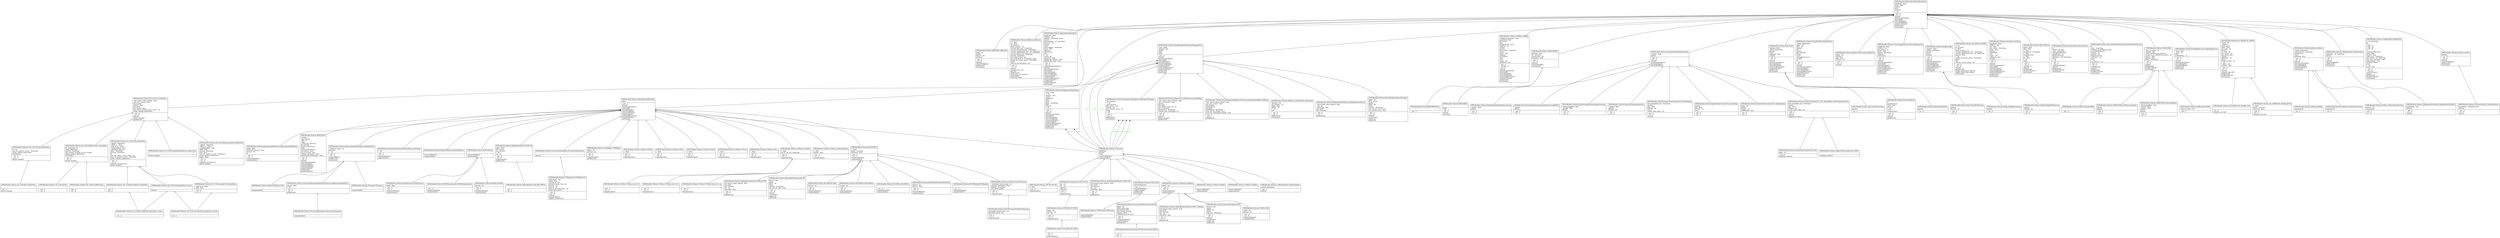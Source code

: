 digraph "classes_SMPyBandits.Policies" {
charset="utf-8"
rankdir=BT
"0" [label="{SMPyBandits.Policies.AdBandits.AdBandits|alpha : int\lepsilon\lhorizon : int\lposterior\l|__init__()\l__str__()\lchoice()\lchoiceWithRank()\lgetReward()\lstartGame()\l}", shape="record"];
"1" [label="{SMPyBandits.Policies.AdSwitch.AdSwitch|C1 : float\lC2 : float\lall_rewards\lbatch_number : int\lcurrent_best_arm : NoneType\lcurrent_estimated_gap : NoneType\lcurrent_exploitation_arm : int, NoneType\lcurrent_exploration_arm : int, NoneType\lcurrent_worst_arm : NoneType\lhorizon : NoneType\llast_restart_time : int\llast_used_di_pi_si : NoneType, tuple\llength_of_current_phase : NoneType\lphase\lstep_of_current_phase : int\l|__init__()\l__str__()\lchoice()\lcompute_di_pi_si()\lfind_Ik()\lgetReward()\lread_range_of_rewards()\lstartGame()\lstatistical_test()\l}", shape="record"];
"2" [label="{SMPyBandits.Policies.Aggregator.Aggregator|amplitude : float\lchildren : list\lchildren_cumulated_losses\lchoices\ldecreaseRate : str, NoneType\lextra_str : str\lhorizon\lindex\llearningRate : NoneType\llower : float\lnbArms\lnbChildren\lrate\lt : int\ltrusts : str\lunbiased : bool\lupdate_all_children : bool\lupdate_like_exp4 : bool\l|__init__()\l__str__()\l_makeChildrenChoose()\lchoice()\lchoiceFromSubSet()\lchoiceIMP()\lchoiceMultiple()\lchoiceWithRank()\lcomputeAllIndex()\lcomputeIndex()\lestimatedBestArms()\lestimatedOrder()\lgetReward()\lhandleCollision()\lstartGame()\l}", shape="record"];
"3" [label="{SMPyBandits.Policies.ApproximatedFHGittins.ApproximatedFHGittins|alpha : float\ldistortion_horizon : float\lhorizon : int\lm\l|__init__()\l__str__()\lcomputeAllIndex()\lcomputeIndex()\l}", shape="record"];
"4" [label="{SMPyBandits.Policies.BESA.BESA|_actions\l_has_horizon\l_left : int\l_right\l_subsample_function\lall_rewards\lhorizon : NoneType\lindex\lminPullsOfEachArm\lnon_binary : bool\lnon_recursive : bool\lrandom_subsample : bool\lrandomized_tournament : bool\l|__init__()\l__str__()\lchoice()\lchoiceFromSubSet()\lchoiceMultiple()\lchoiceWithRank()\lcomputeAllIndex()\lcomputeIndex()\lgetReward()\lhandleCollision()\l}", shape="record"];
"5" [label="{SMPyBandits.Policies.BasePolicy.BasePolicy|amplitude : float\llower : float\lnbArms\lpulls\lrewards\lt : int\l|__init__()\l__str__()\lchoice()\lchoiceFromSubSet()\lchoiceIMP()\lchoiceMultiple()\lchoiceWithRank()\lestimatedOrder()\lgetReward()\lstartGame()\l}", shape="record"];
"6" [label="{SMPyBandits.Policies.BaseWrapperPolicy.BaseWrapperPolicy|_args : tuple\l_kwargs : dict\l_policy\lindex\lpolicy\l|__init__()\lchoice()\lchoiceFromSubSet()\lchoiceIMP()\lchoiceMultiple()\lchoiceWithRank()\lcomputeAllIndex()\lcomputeIndex()\lestimatedBestArms()\lestimatedOrder()\lgetReward()\lstartGame()\l}", shape="record"];
"7" [label="{SMPyBandits.Policies.BayesUCB.BayesUCB|\l|computeIndex()\l}", shape="record"];
"8" [label="{SMPyBandits.Policies.BayesianIndexPolicy.BayesianIndexPolicy|_posterior_name : str\lposterior\lt : int\l|__init__()\l__str__()\lcomputeIndex()\lgetReward()\lstartGame()\l}", shape="record"];
"9" [label="{SMPyBandits.Policies.BoltzmannGumbel.BoltzmannGumbel|C : int\l|__init__()\l__str__()\lcomputeAllIndex()\lcomputeIndex()\l}", shape="record"];
"10" [label="{SMPyBandits.Policies.CD_UCB.BernoulliGLR_IndexPolicy|\l|__init__()\l__str__()\l}", shape="record"];
"11" [label="{SMPyBandits.Policies.CD_UCB.BernoulliGLR_IndexPolicy_Variant|\l|__str__()\l}", shape="record"];
"12" [label="{SMPyBandits.Policies.CD_UCB.CD_IndexPolicy|_full_restart_when_refresh : bool\l_per_arm_restart : bool\lall_rewards\lepsilon : float\llast_pulls\llast_restart_times\llazy_detect_change_only_x_steps : int\lproba_random_exploration\l|__init__()\l__str__()\lchoice()\ldetect_change()\lgetReward()\l}", shape="record"];
"13" [label="{SMPyBandits.Policies.CD_UCB.CUSUM_IndexPolicy|M : int\lmax_nb_random_events : NoneType\lproba_random_exploration\lthreshold_h\l|__init__()\l__str__()\ldetect_change()\l}", shape="record"];
"14" [label="{SMPyBandits.Policies.CD_UCB.DriftDetection_IndexPolicy|H : NoneType, int\ldelta : NoneType\lhorizon : NoneType\lmin_number_of_pulls_to_test_change\lproba_random_exploration\lthreshold_h\l|__init__()\l__str__()\ldetect_change()\l}", shape="record"];
"15" [label="{SMPyBandits.Policies.CD_UCB.Exp3R|\l|__init__()\l__str__()\l}", shape="record"];
"16" [label="{SMPyBandits.Policies.CD_UCB.Exp3RPlusPlus|\l|__init__()\l__str__()\l}", shape="record"];
"17" [label="{SMPyBandits.Policies.CD_UCB.GLR_IndexPolicy|_alpha0 : NoneType\l_alpha_t1 : float\l_args_to_kl : tuple\l_exponentBeta : float\l_threshold_function\ldelta : NoneType\lhorizon : NoneType\lkl\llazy_try_value_s_only_x_steps : int\lmax_nb_random_events : NoneType\lproba_random_exploration\l|__init__()\l__str__()\lcompute_threshold_h()\ldetect_change()\l}", shape="record"];
"18" [label="{SMPyBandits.Policies.CD_UCB.GLR_IndexPolicy_Variant|\l|choice()\l}", shape="record"];
"19" [label="{SMPyBandits.Policies.CD_UCB.GaussianGLR_IndexPolicy|_args_to_kl : tuple\l_sig2 : float\l|__init__()\l__str__()\l}", shape="record"];
"20" [label="{SMPyBandits.Policies.CD_UCB.GaussianGLR_IndexPolicy_Variant|\l|__str__()\l}", shape="record"];
"21" [label="{SMPyBandits.Policies.CD_UCB.PHT_IndexPolicy|\l|__str__()\ldetect_change()\l}", shape="record"];
"22" [label="{SMPyBandits.Policies.CD_UCB.SlidingWindowRestart_IndexPolicy|\l|detect_change()\l}", shape="record"];
"23" [label="{SMPyBandits.Policies.CD_UCB.SubGaussianGLR_IndexPolicy|_alpha0 : NoneType\l_alpha_t1 : float\l_exponentBeta : float\ldelta : float\lhorizon : NoneType\ljoint : bool\lmax_nb_random_events : NoneType\lproba_random_exploration\lsigma : float\l|__init__()\l__str__()\lcompute_threshold_h()\ldetect_change()\l}", shape="record"];
"24" [label="{SMPyBandits.Policies.CORRAL.CORRAL|_default_parameters : bool\lamplitude : float\lbar_trusts\lbeta\lbroadcast_all : bool\lchildren : list\lchoices\lgamma\llast_choice : NoneType\llosses\llower : float\lnbArms\lnbChildren\lrates\lrhos\ltrusts : str\lunbiased : bool\l|__init__()\l__setattr__()\l__str__()\lchoice()\lchoiceFromSubSet()\lchoiceIMP()\lchoiceMultiple()\lchoiceWithRank()\lestimatedBestArms()\lestimatedOrder()\lgetReward()\lstartGame()\l}", shape="record"];
"25" [label="{SMPyBandits.Policies.CPUCB.CPUCB|c : float\l|__init__()\lcomputeIndex()\l}", shape="record"];
"26" [label="{SMPyBandits.Policies.DMED.DMED|genuine : bool\lkl : vectorize\lnextActions : list\ltolerance : float\l|__init__()\l__str__()\lchoice()\lchoiceMultiple()\lstartGame()\l}", shape="record"];
"27" [label="{SMPyBandits.Policies.DMED.DMEDPlus|\l|__init__()\l}", shape="record"];
"28" [label="{SMPyBandits.Policies.DiscountedBayesianIndexPolicy.DiscountedBayesianIndexPolicy|gamma : float\lt : int\l|__init__()\l__str__()\lgetReward()\l}", shape="record"];
"29" [label="{SMPyBandits.Policies.DiscountedThompson.DiscountedThompson|\l|computeIndex()\l}", shape="record"];
"30" [label="{SMPyBandits.Policies.DiscountedUCB.DiscountedUCB|alpha : int\ldelta_time_steps\ldiscounted_pulls\ldiscounted_rewards\lgamma : float\luseRealDiscount : bool\l|__init__()\l__str__()\lcomputeAllIndex()\lcomputeIndex()\lgetReward()\l}", shape="record"];
"31" [label="{SMPyBandits.Policies.DiscountedUCB.DiscountedUCBPlus|\l|__init__()\l__str__()\l}", shape="record"];
"32" [label="{SMPyBandits.Policies.DoublingTrickWrapper.DoublingTrickWrapper|_first_horizon\l_i : int\l_next_horizon\lfull_restart : bool\lhorizon : int\lnext_horizon_name : str\lpolicy\lt : int\l|__init__()\l__str__()\lgetReward()\lstartGame()\l}", shape="record"];
"33" [label="{SMPyBandits.Policies.EmpiricalMeans.EmpiricalMeans|\l|computeAllIndex()\lcomputeIndex()\l}", shape="record"];
"34" [label="{SMPyBandits.Policies.EpsilonGreedy.EpsilonDecreasing|_epsilon : float\lepsilon\l|__init__()\l__str__()\l}", shape="record"];
"35" [label="{SMPyBandits.Policies.EpsilonGreedy.EpsilonDecreasingMEGA|_epsilon\lepsilon\l|__init__()\l__str__()\l}", shape="record"];
"36" [label="{SMPyBandits.Policies.EpsilonGreedy.EpsilonExpDecreasing|_decreasingRate : float\l_epsilon : float\lepsilon\l|__init__()\l__str__()\l}", shape="record"];
"37" [label="{SMPyBandits.Policies.EpsilonGreedy.EpsilonFirst|_epsilon : float\lepsilon\lhorizon : int\l|__init__()\l__str__()\l}", shape="record"];
"38" [label="{SMPyBandits.Policies.EpsilonGreedy.EpsilonGreedy|_epsilon : float\lepsilon\l|__init__()\l__str__()\lchoice()\lchoiceFromSubSet()\lchoiceMultiple()\lchoiceWithRank()\l}", shape="record"];
"39" [label="{SMPyBandits.Policies.Exp3.Exp3|_gamma : float\l_initial_exploration\lgamma\ltrusts\lunbiased : bool\lweights\l|__init__()\l__str__()\lchoice()\lchoiceFromSubSet()\lchoiceMultiple()\lchoiceWithRank()\lestimatedBestArms()\lestimatedOrder()\lgetReward()\lstartGame()\l}", shape="record"];
"40" [label="{SMPyBandits.Policies.Exp3.Exp3Decreasing|gamma\l|__str__()\l}", shape="record"];
"41" [label="{SMPyBandits.Policies.Exp3.Exp3ELM|B\lavailableArms\ldelta : float\lgamma\lt : int\ltrusts\lvarianceTerm\l|__init__()\l__str__()\lchoice()\lgetReward()\l}", shape="record"];
"42" [label="{SMPyBandits.Policies.Exp3.Exp3SoftMix|gamma\l|__str__()\l}", shape="record"];
"43" [label="{SMPyBandits.Policies.Exp3.Exp3WithHorizon|gamma\lhorizon : int\l|__init__()\l__str__()\l}", shape="record"];
"44" [label="{SMPyBandits.Policies.Exp3PlusPlus.Exp3PlusPlus|_initial_exploration\lalpha : int\lbeta : int\lepsilon\leta\lgamma\lgap_estimate\llosses\ltrusts\lunweighted_losses\lweights\lxi\l|__init__()\l__str__()\lchoice()\lchoiceFromSubSet()\lchoiceMultiple()\lchoiceWithRank()\lestimatedBestArms()\lestimatedOrder()\lgetReward()\lstartGame()\l}", shape="record"];
"45" [label="{SMPyBandits.Policies.ExploreThenCommit.DeltaUCB|alpha : int\lepsilon_T\lgap : float\lhorizon : int\l|__init__()\l__str__()\lchoice()\l}", shape="record"];
"46" [label="{SMPyBandits.Policies.ExploreThenCommit.ETC_BAI|alpha : int\l|__init__()\lstopping_criteria()\l}", shape="record"];
"47" [label="{SMPyBandits.Policies.ExploreThenCommit.ETC_FixedBudget|best_identified_arm : NoneType\lepsilon\lgap : float\lhorizon : int\lmax_t\lround_robin_index : int\l|__init__()\l__str__()\lchoice()\l}", shape="record"];
"48" [label="{SMPyBandits.Policies.ExploreThenCommit.ETC_KnownGap|epsilon\lgap : float\lhorizon : int\lmax_t\l|__init__()\l__str__()\l}", shape="record"];
"49" [label="{SMPyBandits.Policies.ExploreThenCommit.ETC_RandomStop|alpha : int\lepsilon\lhorizon : int\lstillRandom : bool\l|__init__()\l__str__()\l}", shape="record"];
"50" [label="{SMPyBandits.Policies.ExploreThenCommit.ETC_SPRT|\l|stopping_criteria()\l}", shape="record"];
"51" [label="{SMPyBandits.Policies.ExploreThenCommit._ETC_RoundRobin_WithStoppingCriteria|best_identified_arm : NoneType\lepsilon\lgap : float\lhorizon : int\lround_robin_index : int\l|__init__()\l__str__()\lchoice()\lstopping_criteria()\l}", shape="record"];
"52" [label="{SMPyBandits.Policies.GenericAggregation.GenericAggregation|amplitude : float\lchildren : list\llast_choice : int\llower : float\lmaster : NoneType\lnbArms\lnbChildren\l|__init__()\l__str__()\lchoice()\lchoiceFromSubSet()\lchoiceIMP()\lchoiceMultiple()\lchoiceWithRank()\lestimatedBestArms()\lestimatedOrder()\lgetReward()\lstartGame()\l}", shape="record"];
"53" [label="{SMPyBandits.Policies.Hedge.Hedge|_epsilon : float\l_initial_exploration\lepsilon\ltrusts\lweights\l|__init__()\l__str__()\lchoice()\lchoiceFromSubSet()\lchoiceMultiple()\lchoiceWithRank()\lestimatedBestArms()\lestimatedOrder()\lgetReward()\lstartGame()\l}", shape="record"];
"54" [label="{SMPyBandits.Policies.Hedge.HedgeDecreasing|epsilon\l|__str__()\l}", shape="record"];
"55" [label="{SMPyBandits.Policies.Hedge.HedgeWithHorizon|epsilon\lhorizon : int\l|__init__()\l__str__()\l}", shape="record"];
"56" [label="{SMPyBandits.Policies.IMED.IMED|\l|Dinf()\l__init__()\l__str__()\lchoice()\lone_Dinf()\l}", shape="record"];
"57" [label="{SMPyBandits.Policies.IndexPolicy.IndexPolicy|index\l|__init__()\lchoice()\lchoiceFromSubSet()\lchoiceIMP()\lchoiceMultiple()\lchoiceWithRank()\lcomputeAllIndex()\lcomputeIndex()\lestimatedBestArms()\lestimatedOrder()\lstartGame()\l}", shape="record"];
"58" [label="{SMPyBandits.Policies.LM_DSEE.LM_DSEE|a : int\lall_rewards\lb : float\lbatch_number : int\lcurrent_exploitation_arm : NoneType\lcurrent_exploration_arm : int, NoneType\lgamma : float\ll : int\llength_of_current_phase : NoneType\lphase\lrho\lstep_of_current_phase : int\l|__init__()\l__str__()\lchoice()\lgetReward()\llength_exploitation_phase()\llength_exploration_phase()\lstartGame()\l}", shape="record"];
"59" [label="{SMPyBandits.Policies.LearnExp.LearnExp|amplitude : float\lchildren : list\leta : float\llast_choice : NoneType\llower : float\lnbArms\lnbChildren\lrate\ltrusts : str\lunbiased : bool\lweights\l|__init__()\l__str__()\lchoice()\lchoiceFromSubSet()\lchoiceIMP()\lchoiceMultiple()\lchoiceWithRank()\lestimatedBestArms()\lestimatedOrder()\lgetReward()\lstartGame()\l}", shape="record"];
"60" [label="{SMPyBandits.Policies.MEGA.MEGA|alpha : float\lbeta : float\lc : float\lchosenArm : NoneType\ld : float\lmeanRewards\lp : float\lp0 : float\lt : int\ltnext\l|__init__()\l__str__()\l_epsilon_t()\lchoice()\lgetReward()\lhandleCollision()\lstartGame()\l}", shape="record"];
"61" [label="{SMPyBandits.Policies.MOSS.MOSS|\l|computeAllIndex()\lcomputeIndex()\l}", shape="record"];
"62" [label="{SMPyBandits.Policies.MOSSAnytime.MOSSAnytime|alpha : float\l|__init__()\l__str__()\lcomputeAllIndex()\lcomputeIndex()\l}", shape="record"];
"63" [label="{SMPyBandits.Policies.MOSSExperimental.MOSSExperimental|\l|__str__()\lcomputeAllIndex()\lcomputeIndex()\l}", shape="record"];
"64" [label="{SMPyBandits.Policies.MOSSH.MOSSH|horizon : int\l|__init__()\l__str__()\lcomputeAllIndex()\lcomputeIndex()\l}", shape="record"];
"65" [label="{SMPyBandits.Policies.Monitored_UCB.Monitored_IndexPolicy|_full_restart_when_refresh : bool\l_per_arm_restart : bool\lgamma\llast_pulls\llast_update_time_tau : int\llast_w_rewards\lthreshold_b : NoneType\lwindow_size : NoneType, int\l|__init__()\l__str__()\lchoice()\ldetect_change()\lgetReward()\l}", shape="record"];
"66" [label="{SMPyBandits.Policies.MusicalChair.MusicalChair|A\lTime0 : int, float\lchair : NoneType\lcumulatedRewards\lnbCollision : int\lnbObservations\lnbPlayers : int, NoneType\lstate\lt : int\l|__init__()\l__str__()\l_endInitialPhase()\lchoice()\lgetReward()\lhandleCollision()\lstartGame()\l}", shape="record"];
"67" [label="{SMPyBandits.Policies.MusicalChairNoSensing.MusicalChairNoSensing|A\lchair : NoneType\lconstant_in_testing_the_gap\lcumulatedRewards\lhorizon : int\lnbArms : int\lnbObservations\lnbPlayers : int\lstate\lt : int\ltau_phase_2 : int\l|__init__()\l__str__()\l_endPhase2()\lchoice()\lgetReward()\lhandleCollision()\lstartGame()\l}", shape="record"];
"68" [label="{SMPyBandits.Policies.OCUCB.OCUCB|eta : int\lrho : int\l|_Bterm()\l_Bterms()\l__init__()\l__str__()\lcomputeIndex()\l}", shape="record"];
"69" [label="{SMPyBandits.Policies.OCUCBH.AOCUCBH|\l|__init__()\l__str__()\lcomputeIndex()\l}", shape="record"];
"70" [label="{SMPyBandits.Policies.OCUCBH.OCUCBH|alpha : int\lhorizon : int\lpsi : int\l|__init__()\l__str__()\lcomputeIndex()\l}", shape="record"];
"71" [label="{SMPyBandits.Policies.OSSB.GaussianOSSB|\l|__init__()\l}", shape="record"];
"72" [label="{SMPyBandits.Policies.OSSB.OSSB|_info_on_solver : str\l_kwargs : dict\l_solve_optimization_problem\lcounter_s_no_exploitation_phase : int\lepsilon : float\lgamma : float\lphase : NoneType\l|__init__()\l__str__()\lchoice()\lgetReward()\lhandleCollision()\lstartGame()\l}", shape="record"];
"73" [label="{SMPyBandits.Policies.OSSB.OSSB_AutoDecreasingRate|epsilon\lgamma\l|__init__()\l__str__()\l}", shape="record"];
"74" [label="{SMPyBandits.Policies.OSSB.OSSB_DecreasingRate|_decreasingRate : float\l_epsilon : float\l_gamma : float\lepsilon\lgamma\l|__init__()\l__str__()\l}", shape="record"];
"75" [label="{SMPyBandits.Policies.OSSB.SparseOSSB|_info_on_solver : str\l|__init__()\l}", shape="record"];
"76" [label="{SMPyBandits.Policies.OracleSequentiallyRestartPolicy.OracleSequentiallyRestartPolicy|_full_restart_when_refresh : bool\l_per_arm_restart : bool\lall_rewards\lchangePoints\llast_pulls\llistOfMeans : NoneType\lreset_for_all_change : bool\lreset_for_suboptimal_change : bool\l|__init__()\l__str__()\lgetReward()\l}", shape="record"];
"77" [label="{SMPyBandits.Policies.ProbabilityPursuit.ProbabilityPursuit|_beta : float\l_prior : str\lbeta\lprobabilities : str\l|__init__()\l__str__()\lchoice()\lchoiceFromSubSet()\lchoiceMultiple()\lchoiceWithRank()\lgetReward()\lstartGame()\l}", shape="record"];
"78" [label="{SMPyBandits.Policies.SIC_MMAB.SIC_MMAB|Time0 : int\l_nbArms\lactive_arms\lalpha : float\lext_rank : int\lhorizon\lint_rank : int\llast_action : int\llast_phase_stats\lnbArms\lnbPlayers : int\lphase\lround_number : int\lt : int\lt_phase : int\lverbose : bool\l|__init__()\l__str__()\lchoice()\lcompute_ucb_lcb()\lgetReward()\lhandleCollision()\lstartGame()\l}", shape="record"];
"79" [label="{SMPyBandits.Policies.SIC_MMAB.SIC_MMAB_UCB|\l|__str__()\lcompute_ucb_lcb()\l}", shape="record"];
"80" [label="{SMPyBandits.Policies.SIC_MMAB.SIC_MMAB_klUCB|c : float\lklucb : vectorize\ltolerance : float\l|__init__()\l__str__()\lcompute_ucb_lcb()\l}", shape="record"];
"81" [label="{SMPyBandits.Policies.SWHash_UCB.SWHash_IndexPolicy|all_pulls : list\lall_rewards : list\lalpha : float\llmbda : int\lt : int\ltau\l|__init__()\l__str__()\lgetReward()\lstartGame()\l}", shape="record"];
"82" [label="{SMPyBandits.Policies.SlidingWindowRestart.SWR_UCB|full_restart_when_refresh : bool\llast_pulls\llast_rewards\ltau : int\lthreshold : float\l|__init__()\l__str__()\lgetReward()\l}", shape="record"];
"83" [label="{SMPyBandits.Policies.SlidingWindowRestart.SWR_UCBalpha|full_restart_when_refresh : bool\llast_pulls\llast_rewards\ltau : int\lthreshold : float\l|__init__()\l__str__()\lgetReward()\l}", shape="record"];
"84" [label="{SMPyBandits.Policies.SlidingWindowRestart.SWR_klUCB|full_restart_when_refresh : bool\llast_pulls\llast_rewards\ltau : int\lthreshold : float\l|__init__()\l__str__()\lgetReward()\l}", shape="record"];
"85" [label="{SMPyBandits.Policies.SlidingWindowRestart.SlidingWindowRestart|_full_restart_when_refresh : bool\l_tau : int\l_threshold : float\llast_pulls\llast_rewards\l|__init__()\l__str__()\lgetReward()\l}", shape="record"];
"86" [label="{SMPyBandits.Policies.SlidingWindowUCB.SWUCB|alpha : float\llast_choices\llast_rewards\lt : int\ltau : int\l|__init__()\l__str__()\lcomputeIndex()\lgetReward()\l}", shape="record"];
"87" [label="{SMPyBandits.Policies.SlidingWindowUCB.SWUCBPlus|\l|__init__()\l__str__()\l}", shape="record"];
"88" [label="{SMPyBandits.Policies.Softmax.SoftMix|temperature\l|__str__()\l}", shape="record"];
"89" [label="{SMPyBandits.Policies.Softmax.Softmax|_initial_exploration\l_temperature : NoneType\ltemperature\ltrusts\lunbiased : bool\l|__init__()\l__str__()\lchoice()\lchoiceFromSubSet()\lchoiceMultiple()\lchoiceWithRank()\lestimatedOrder()\lstartGame()\l}", shape="record"];
"90" [label="{SMPyBandits.Policies.Softmax.SoftmaxDecreasing|temperature\l|__str__()\l}", shape="record"];
"91" [label="{SMPyBandits.Policies.Softmax.SoftmaxWithHorizon|horizon : int\ltemperature\l|__init__()\l__str__()\l}", shape="record"];
"92" [label="{SMPyBandits.Policies.SparseUCB.SparseUCB|force_to_see\lgoods\loffset : int\lphase\lsparsity : NoneType\l|__init__()\l__str__()\lchoice()\lstartGame()\lupdate_j()\lupdate_k()\l}", shape="record"];
"93" [label="{SMPyBandits.Policies.SparseWrapper.SparseWrapper|alpha : int\lforce_to_see\lgoods\loffset : int\lphase\lsparsity : NoneType\luse_ucb_for_set_J : bool\luse_ucb_for_set_K : bool\l|__init__()\l__str__()\lchoice()\lstartGame()\lupdate_j()\lupdate_k()\l}", shape="record"];
"94" [label="{SMPyBandits.Policies.SparseklUCB.SparseklUCB|force_to_see\lgoods\loffset : int\lphase\lsparsity : NoneType\luse_ucb_for_sets : bool\l|__init__()\l__str__()\lchoice()\lstartGame()\lupdate_j()\lupdate_k()\l}", shape="record"];
"95" [label="{SMPyBandits.Policies.SuccessiveElimination.SuccessiveElimination|\l|choice()\l}", shape="record"];
"96" [label="{SMPyBandits.Policies.TakeFixedArm.TakeFixedArm|armIndex : int, NoneType\lnbArms\l|__init__()\l__str__()\lchoice()\lchoiceWithRank()\lgetReward()\lstartGame()\l}", shape="record"];
"97" [label="{SMPyBandits.Policies.TakeRandomFixedArm.TakeRandomFixedArm|armIndexes : list\lnbArms\l|__init__()\l__str__()\lchoice()\l}", shape="record"];
"98" [label="{SMPyBandits.Policies.Thompson.Thompson|\l|computeIndex()\l}", shape="record"];
"99" [label="{SMPyBandits.Policies.TrekkingTSN.TrekkingTSN|J : int, NoneType\lM\lT_CC\lT_RH : int\lT_SH : int\lT_TR : int\lY\lcumulatedRewards\ldelta : float\lepsilon : float\lindex_sort : NoneType\llast_choice : int, NoneType\llast_was_successful : bool\llock_channel : bool\lnbObservations\lstate\lt : int\ltheta : float\l|__init__()\l__str__()\l_endCCPhase()\lchoice()\lgetReward()\lhandleCollision()\lstartGame()\l}", shape="record"];
"100" [label="{SMPyBandits.Policies.UCB.UCB|amplitude\lhorizon\llower\l|computeAllIndex()\lcomputeIndex()\l}", shape="record"];
"101" [label="{SMPyBandits.Policies.UCBH.UCBH|alpha : int\lhorizon : int\l|__init__()\l__str__()\lcomputeAllIndex()\lcomputeIndex()\l}", shape="record"];
"102" [label="{SMPyBandits.Policies.UCBV.UCBV|rewardsSquared\l|__init__()\lcomputeAllIndex()\lcomputeIndex()\lgetReward()\lstartGame()\l}", shape="record"];
"103" [label="{SMPyBandits.Policies.UCBVtuned.UCBVtuned|\l|computeAllIndex()\lcomputeIndex()\l}", shape="record"];
"104" [label="{SMPyBandits.Policies.UCBalpha.UCBalpha|alpha : int\l|__init__()\l__str__()\lcomputeAllIndex()\lcomputeIndex()\l}", shape="record"];
"105" [label="{SMPyBandits.Policies.UCBdagger.UCBdagger|alpha : int\lhorizon : int\l|__init__()\l__str__()\lcomputeIndex()\lgetReward()\l}", shape="record"];
"106" [label="{SMPyBandits.Policies.UCBimproved.UCBimproved|activeArms : list\lalpha : float\lcurrent_m : int\lestimate_delta : float, int\lhorizon : int\lmax_m : int\lmax_nb_of_exploration : int\lwhen_did_it_leave\l|__init__()\l__str__()\lchoice()\lcomputeIndex()\lupdate_activeArms()\l}", shape="record"];
"107" [label="{SMPyBandits.Policies.UCBmin.UCBmin|\l|computeAllIndex()\lcomputeIndex()\l}", shape="record"];
"108" [label="{SMPyBandits.Policies.UCBoost.UCB_bq|c : float\l|__init__()\l__str__()\lcomputeIndex()\l}", shape="record"];
"109" [label="{SMPyBandits.Policies.UCBoost.UCB_h|c : float\l|__init__()\l__str__()\lcomputeIndex()\l}", shape="record"];
"110" [label="{SMPyBandits.Policies.UCBoost.UCB_lb|c : float\l|__init__()\l__str__()\lcomputeIndex()\l}", shape="record"];
"111" [label="{SMPyBandits.Policies.UCBoost.UCB_sq|c : float\l|__init__()\l__str__()\lcomputeIndex()\l}", shape="record"];
"112" [label="{SMPyBandits.Policies.UCBoost.UCB_t|c : float\l|__init__()\l__str__()\lcomputeIndex()\l}", shape="record"];
"113" [label="{SMPyBandits.Policies.UCBoost.UCBoost|c : float\lset_D : int, list, NoneType\l|__init__()\l__str__()\lcomputeIndex()\l}", shape="record"];
"114" [label="{SMPyBandits.Policies.UCBoost.UCBoostEpsilon|c : float\lepsilon : float\l|__init__()\l__str__()\lcomputeIndex()\l}", shape="record"];
"115" [label="{SMPyBandits.Policies.UCBoost.UCBoost_bq_h_lb|\l|__init__()\l__str__()\lcomputeIndex()\l}", shape="record"];
"116" [label="{SMPyBandits.Policies.UCBoost.UCBoost_bq_h_lb_t|\l|__init__()\l__str__()\lcomputeIndex()\l}", shape="record"];
"117" [label="{SMPyBandits.Policies.UCBoost.UCBoost_bq_h_lb_t_sq|\l|__init__()\l__str__()\lcomputeIndex()\l}", shape="record"];
"118" [label="{SMPyBandits.Policies.UCBplus.UCBplus|\l|computeAllIndex()\lcomputeIndex()\l}", shape="record"];
"119" [label="{SMPyBandits.Policies.UCBrandomInit.UCBrandomInit|_initial_exploration\l|__init__()\lchoice()\l}", shape="record"];
"120" [label="{SMPyBandits.Policies.Uniform.Uniform|nbArms\l|__init__()\l__str__()\lchoice()\lchoiceWithRank()\lgetReward()\lstartGame()\l}", shape="record"];
"121" [label="{SMPyBandits.Policies.UniformOnSome.UniformOnSome|armIndexes : NoneType, list\lnbArms\l|__init__()\l__str__()\lchoice()\l}", shape="record"];
"122" [label="{SMPyBandits.Policies.WrapRange.WrapRange|_args : tuple\l_i : int\l_kwargs : dict\l_policy\lamplitude\lindex\llower\lpolicy : NoneType\lpulls\lrewards\lt : int\l|__init__()\l__str__()\lchoice()\lchoiceFromSubSet()\lchoiceIMP()\lchoiceMultiple()\lchoiceWithRank()\lcomputeAllIndex()\lcomputeIndex()\lestimatedBestArms()\lestimatedOrder()\lgetReward()\lstartGame()\l}", shape="record"];
"123" [label="{SMPyBandits.Policies.klUCB.klUCB|c : float\lklucb : vectorize\ltolerance : float\l|__init__()\l__str__()\lcomputeAllIndex()\lcomputeIndex()\l}", shape="record"];
"124" [label="{SMPyBandits.Policies.klUCBH.klUCBH|horizon : int\l|__init__()\l__str__()\lcomputeAllIndex()\lcomputeIndex()\l}", shape="record"];
"125" [label="{SMPyBandits.Policies.klUCBHPlus.klUCBHPlus|horizon : int\l|__init__()\l__str__()\lcomputeAllIndex()\lcomputeIndex()\l}", shape="record"];
"126" [label="{SMPyBandits.Policies.klUCBPlus.klUCBPlus|\l|__str__()\lcomputeAllIndex()\lcomputeIndex()\l}", shape="record"];
"127" [label="{SMPyBandits.Policies.klUCBPlusPlus.klUCBPlusPlus|horizon : int\lnbArms : float\l|__init__()\l__str__()\lcomputeAllIndex()\lcomputeIndex()\l}", shape="record"];
"128" [label="{SMPyBandits.Policies.klUCBloglog.klUCBloglog|\l|__str__()\lcomputeAllIndex()\lcomputeIndex()\l}", shape="record"];
"129" [label="{SMPyBandits.Policies.klUCBswitch.klUCBswitch|_threshold_switch_name : str\lconstant_threshold_switch\lhorizon : NoneType\luse_MOSS_index\l|__init__()\l__str__()\lcomputeIndex()\l}", shape="record"];
"130" [label="{SMPyBandits.Policies.klUCBswitch.klUCBswitchAnytime|_threshold_switch_name : str\lthreshold_switch : str\l|__init__()\l__str__()\lcomputeIndex()\l}", shape="record"];
"0" -> "5" [arrowhead="empty", arrowtail="none"];
"1" -> "5" [arrowhead="empty", arrowtail="none"];
"2" -> "5" [arrowhead="empty", arrowtail="none"];
"3" -> "57" [arrowhead="empty", arrowtail="none"];
"4" -> "57" [arrowhead="empty", arrowtail="none"];
"6" -> "5" [arrowhead="empty", arrowtail="none"];
"7" -> "8" [arrowhead="empty", arrowtail="none"];
"8" -> "57" [arrowhead="empty", arrowtail="none"];
"9" -> "57" [arrowhead="empty", arrowtail="none"];
"10" -> "17" [arrowhead="empty", arrowtail="none"];
"11" -> "10" [arrowhead="empty", arrowtail="none"];
"11" -> "18" [arrowhead="empty", arrowtail="none"];
"12" -> "6" [arrowhead="empty", arrowtail="none"];
"13" -> "12" [arrowhead="empty", arrowtail="none"];
"14" -> "12" [arrowhead="empty", arrowtail="none"];
"15" -> "14" [arrowhead="empty", arrowtail="none"];
"16" -> "14" [arrowhead="empty", arrowtail="none"];
"17" -> "12" [arrowhead="empty", arrowtail="none"];
"18" -> "17" [arrowhead="empty", arrowtail="none"];
"19" -> "17" [arrowhead="empty", arrowtail="none"];
"20" -> "18" [arrowhead="empty", arrowtail="none"];
"20" -> "19" [arrowhead="empty", arrowtail="none"];
"21" -> "13" [arrowhead="empty", arrowtail="none"];
"22" -> "12" [arrowhead="empty", arrowtail="none"];
"23" -> "12" [arrowhead="empty", arrowtail="none"];
"24" -> "5" [arrowhead="empty", arrowtail="none"];
"25" -> "100" [arrowhead="empty", arrowtail="none"];
"26" -> "5" [arrowhead="empty", arrowtail="none"];
"27" -> "26" [arrowhead="empty", arrowtail="none"];
"28" -> "8" [arrowhead="empty", arrowtail="none"];
"29" -> "28" [arrowhead="empty", arrowtail="none"];
"30" -> "104" [arrowhead="empty", arrowtail="none"];
"31" -> "30" [arrowhead="empty", arrowtail="none"];
"32" -> "6" [arrowhead="empty", arrowtail="none"];
"33" -> "57" [arrowhead="empty", arrowtail="none"];
"34" -> "38" [arrowhead="empty", arrowtail="none"];
"35" -> "38" [arrowhead="empty", arrowtail="none"];
"36" -> "38" [arrowhead="empty", arrowtail="none"];
"37" -> "38" [arrowhead="empty", arrowtail="none"];
"38" -> "5" [arrowhead="empty", arrowtail="none"];
"39" -> "5" [arrowhead="empty", arrowtail="none"];
"40" -> "39" [arrowhead="empty", arrowtail="none"];
"41" -> "39" [arrowhead="empty", arrowtail="none"];
"42" -> "39" [arrowhead="empty", arrowtail="none"];
"43" -> "39" [arrowhead="empty", arrowtail="none"];
"44" -> "5" [arrowhead="empty", arrowtail="none"];
"45" -> "5" [arrowhead="empty", arrowtail="none"];
"46" -> "51" [arrowhead="empty", arrowtail="none"];
"47" -> "38" [arrowhead="empty", arrowtail="none"];
"48" -> "38" [arrowhead="empty", arrowtail="none"];
"49" -> "38" [arrowhead="empty", arrowtail="none"];
"50" -> "51" [arrowhead="empty", arrowtail="none"];
"51" -> "38" [arrowhead="empty", arrowtail="none"];
"52" -> "5" [arrowhead="empty", arrowtail="none"];
"53" -> "5" [arrowhead="empty", arrowtail="none"];
"54" -> "53" [arrowhead="empty", arrowtail="none"];
"55" -> "53" [arrowhead="empty", arrowtail="none"];
"56" -> "26" [arrowhead="empty", arrowtail="none"];
"57" -> "5" [arrowhead="empty", arrowtail="none"];
"58" -> "5" [arrowhead="empty", arrowtail="none"];
"59" -> "5" [arrowhead="empty", arrowtail="none"];
"60" -> "5" [arrowhead="empty", arrowtail="none"];
"61" -> "57" [arrowhead="empty", arrowtail="none"];
"62" -> "61" [arrowhead="empty", arrowtail="none"];
"63" -> "61" [arrowhead="empty", arrowtail="none"];
"64" -> "61" [arrowhead="empty", arrowtail="none"];
"65" -> "6" [arrowhead="empty", arrowtail="none"];
"66" -> "5" [arrowhead="empty", arrowtail="none"];
"67" -> "5" [arrowhead="empty", arrowtail="none"];
"68" -> "100" [arrowhead="empty", arrowtail="none"];
"69" -> "70" [arrowhead="empty", arrowtail="none"];
"70" -> "68" [arrowhead="empty", arrowtail="none"];
"71" -> "72" [arrowhead="empty", arrowtail="none"];
"72" -> "5" [arrowhead="empty", arrowtail="none"];
"73" -> "72" [arrowhead="empty", arrowtail="none"];
"74" -> "72" [arrowhead="empty", arrowtail="none"];
"75" -> "72" [arrowhead="empty", arrowtail="none"];
"76" -> "6" [arrowhead="empty", arrowtail="none"];
"77" -> "5" [arrowhead="empty", arrowtail="none"];
"78" -> "5" [arrowhead="empty", arrowtail="none"];
"79" -> "78" [arrowhead="empty", arrowtail="none"];
"80" -> "78" [arrowhead="empty", arrowtail="none"];
"81" -> "6" [arrowhead="empty", arrowtail="none"];
"82" -> "100" [arrowhead="empty", arrowtail="none"];
"83" -> "104" [arrowhead="empty", arrowtail="none"];
"84" -> "123" [arrowhead="empty", arrowtail="none"];
"85" -> "6" [arrowhead="empty", arrowtail="none"];
"86" -> "57" [arrowhead="empty", arrowtail="none"];
"87" -> "86" [arrowhead="empty", arrowtail="none"];
"88" -> "89" [arrowhead="empty", arrowtail="none"];
"89" -> "5" [arrowhead="empty", arrowtail="none"];
"90" -> "89" [arrowhead="empty", arrowtail="none"];
"91" -> "89" [arrowhead="empty", arrowtail="none"];
"92" -> "104" [arrowhead="empty", arrowtail="none"];
"93" -> "6" [arrowhead="empty", arrowtail="none"];
"94" -> "123" [arrowhead="empty", arrowtail="none"];
"95" -> "57" [arrowhead="empty", arrowtail="none"];
"96" -> "5" [arrowhead="empty", arrowtail="none"];
"97" -> "96" [arrowhead="empty", arrowtail="none"];
"98" -> "8" [arrowhead="empty", arrowtail="none"];
"99" -> "5" [arrowhead="empty", arrowtail="none"];
"100" -> "57" [arrowhead="empty", arrowtail="none"];
"101" -> "104" [arrowhead="empty", arrowtail="none"];
"102" -> "100" [arrowhead="empty", arrowtail="none"];
"103" -> "102" [arrowhead="empty", arrowtail="none"];
"104" -> "100" [arrowhead="empty", arrowtail="none"];
"105" -> "57" [arrowhead="empty", arrowtail="none"];
"106" -> "95" [arrowhead="empty", arrowtail="none"];
"107" -> "100" [arrowhead="empty", arrowtail="none"];
"108" -> "57" [arrowhead="empty", arrowtail="none"];
"109" -> "57" [arrowhead="empty", arrowtail="none"];
"110" -> "57" [arrowhead="empty", arrowtail="none"];
"111" -> "57" [arrowhead="empty", arrowtail="none"];
"112" -> "57" [arrowhead="empty", arrowtail="none"];
"113" -> "57" [arrowhead="empty", arrowtail="none"];
"114" -> "57" [arrowhead="empty", arrowtail="none"];
"115" -> "113" [arrowhead="empty", arrowtail="none"];
"116" -> "113" [arrowhead="empty", arrowtail="none"];
"117" -> "113" [arrowhead="empty", arrowtail="none"];
"118" -> "100" [arrowhead="empty", arrowtail="none"];
"119" -> "100" [arrowhead="empty", arrowtail="none"];
"120" -> "5" [arrowhead="empty", arrowtail="none"];
"121" -> "120" [arrowhead="empty", arrowtail="none"];
"122" -> "5" [arrowhead="empty", arrowtail="none"];
"123" -> "57" [arrowhead="empty", arrowtail="none"];
"124" -> "123" [arrowhead="empty", arrowtail="none"];
"125" -> "123" [arrowhead="empty", arrowtail="none"];
"126" -> "123" [arrowhead="empty", arrowtail="none"];
"127" -> "123" [arrowhead="empty", arrowtail="none"];
"128" -> "123" [arrowhead="empty", arrowtail="none"];
"129" -> "123" [arrowhead="empty", arrowtail="none"];
"130" -> "129" [arrowhead="empty", arrowtail="none"];
"100" -> "6" [arrowhead="diamond", arrowtail="none", fontcolor="green", label="_policy", style="solid"];
"100" -> "6" [arrowhead="diamond", arrowtail="none", fontcolor="green", label="policy", style="solid"];
"100" -> "6" [arrowhead="diamond", arrowtail="none", fontcolor="green", label="policy", style="solid"];
"100" -> "32" [arrowhead="diamond", arrowtail="none", fontcolor="green", label="policy", style="solid"];
"100" -> "32" [arrowhead="diamond", arrowtail="none", fontcolor="green", label="policy", style="solid"];
"100" -> "32" [arrowhead="diamond", arrowtail="none", fontcolor="green", label="policy", style="solid"];
"100" -> "32" [arrowhead="diamond", arrowtail="none", fontcolor="green", label="policy", style="solid"];
"100" -> "122" [arrowhead="diamond", arrowtail="none", fontcolor="green", label="_policy", style="solid"];
"100" -> "122" [arrowhead="diamond", arrowtail="none", fontcolor="green", label="policy", style="solid"];
}
